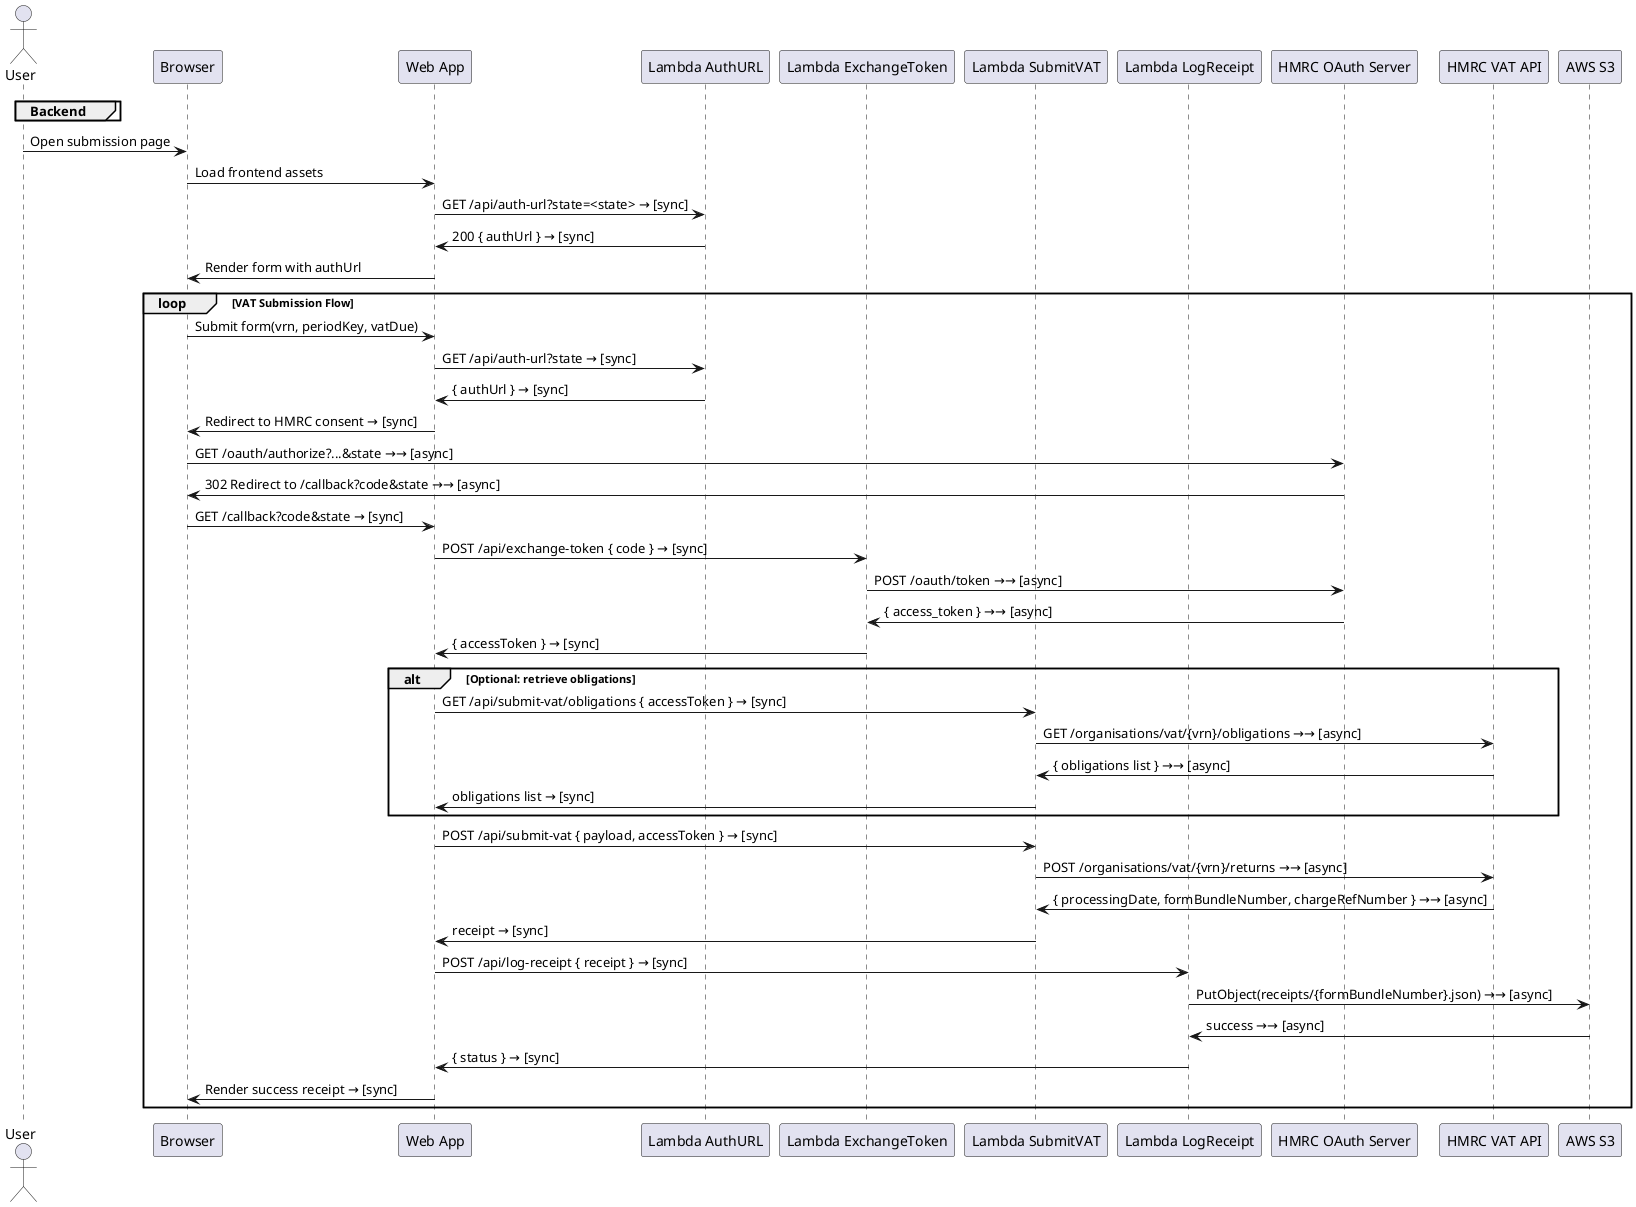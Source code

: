 @startuml
actor User
participant Browser
participant "Web App" as App
group Backend
  participant "Lambda AuthURL" as AuthUrl
  participant "Lambda ExchangeToken" as ExchangeToken
  participant "Lambda SubmitVAT" as SubmitVat
  participant "Lambda LogReceipt" as LogReceipt
end
participant "HMRC OAuth Server" as HMRCAuth
participant "HMRC VAT API" as HMRCApi
participant "AWS S3" as S3

User -> Browser: Open submission page
Browser -> App: Load frontend assets
App -> AuthUrl: GET /api/auth-url?state=<state> → [sync]
AuthUrl -> App: 200 { authUrl } → [sync]
App -> Browser: Render form with authUrl

loop VAT Submission Flow
  Browser -> App: Submit form(vrn, periodKey, vatDue)
  App -> AuthUrl: GET /api/auth-url?state → [sync]
  AuthUrl -> App: { authUrl } → [sync]
  App -> Browser: Redirect to HMRC consent → [sync]
  Browser -> HMRCAuth: GET /oauth/authorize?...&state →→ [async]
  HMRCAuth -> Browser: 302 Redirect to /callback?code&state →→ [async]
  Browser -> App: GET /callback?code&state → [sync]

  App -> ExchangeToken: POST /api/exchange-token { code } → [sync]
  ExchangeToken -> HMRCAuth: POST /oauth/token →→ [async]
  HMRCAuth -> ExchangeToken: { access_token } →→ [async]
  ExchangeToken -> App: { accessToken } → [sync]

  alt Optional: retrieve obligations
    App -> SubmitVat: GET /api/submit-vat/obligations { accessToken } → [sync]
    SubmitVat -> HMRCApi: GET /organisations/vat/{vrn}/obligations →→ [async]
    HMRCApi -> SubmitVat: { obligations list } →→ [async]
    SubmitVat -> App: obligations list → [sync]
  end

  App -> SubmitVat: POST /api/submit-vat { payload, accessToken } → [sync]
  SubmitVat -> HMRCApi: POST /organisations/vat/{vrn}/returns →→ [async]
  HMRCApi -> SubmitVat: { processingDate, formBundleNumber, chargeRefNumber } →→ [async]
  SubmitVat -> App: receipt → [sync]

  App -> LogReceipt: POST /api/log-receipt { receipt } → [sync]
  LogReceipt -> S3: PutObject(receipts/{formBundleNumber}.json) →→ [async]
  S3 -> LogReceipt: success →→ [async]
  LogReceipt -> App: { status } → [sync]

  App -> Browser: Render success receipt → [sync]
end
@enduml
